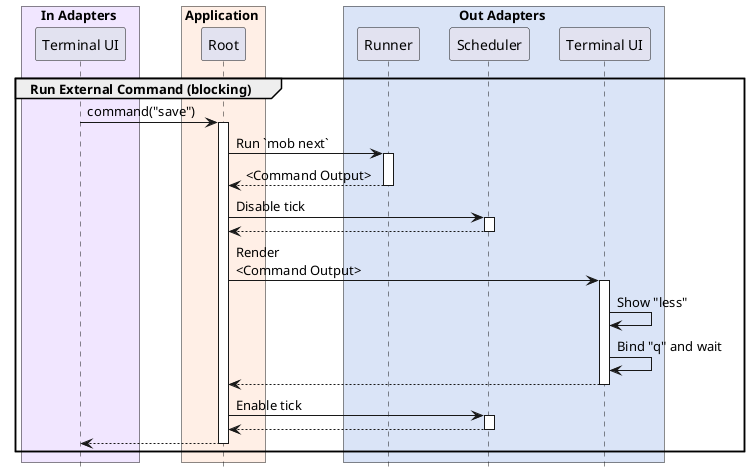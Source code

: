 @startuml
'https://plantuml.com/sequence-diagram

footbox off
skinparam ParticipantPadding 10
skinparam BoxPadding 20

box In Adapters #F1E6FF
participant "Terminal UI" as tuiController
box Application #FFEFE6
participant "Root" as root
'box Domain #F7F0D2
'participant "UI State" as state
box Out Adapters #DAE4F7
participant "Runner" as runner
participant "Scheduler" as scheduler_controls
participant "Terminal UI" as tui

group Run External Command (blocking)
tuiController -> root: command("save")
activate root
root -> runner: Run `mob next`
activate runner
return <Command Output>
root -> scheduler_controls: Disable tick
activate scheduler_controls
return
root -> tui: Render\n<Command Output>
activate tui
tui -> tui: Show "less"
tui -> tui: Bind "q" and wait
return
root -> scheduler_controls: Enable tick
activate scheduler_controls
return
return
end

@enduml